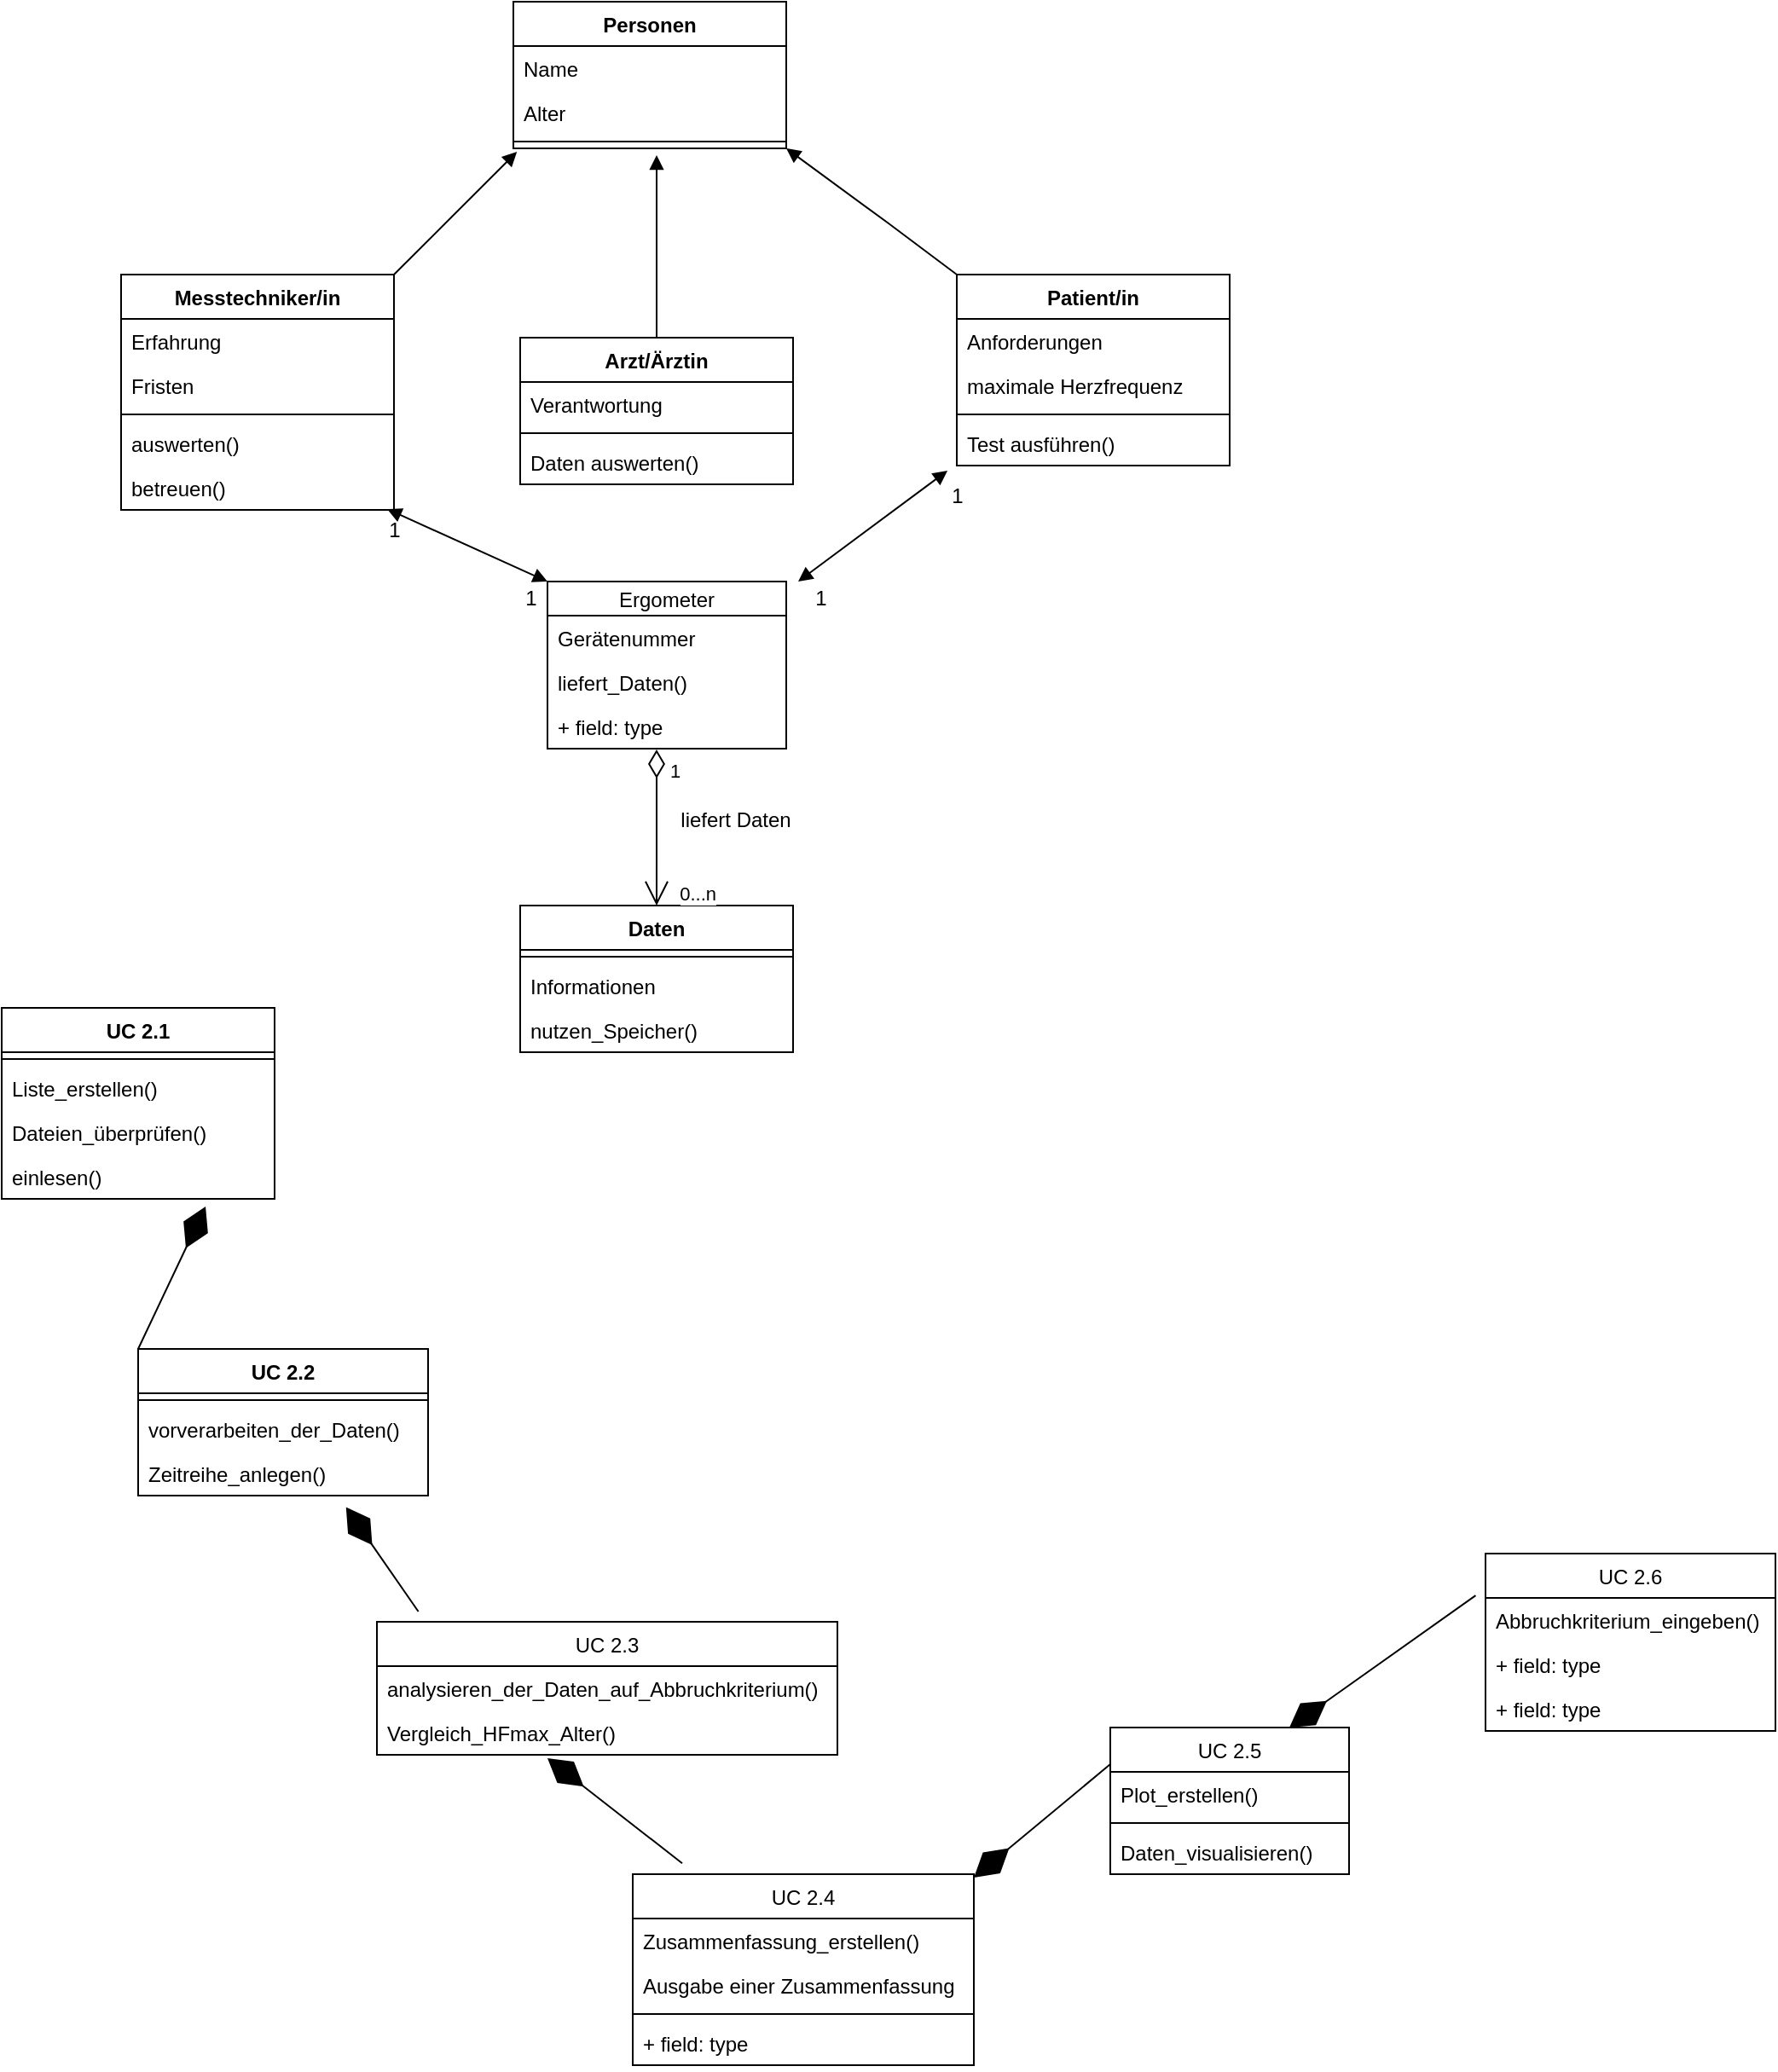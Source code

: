 <mxfile version="17.4.0" type="github">
  <diagram id="swfV8oJz9bNRTuYWVmhN" name="Page-1">
    <mxGraphModel dx="1024" dy="736" grid="1" gridSize="10" guides="1" tooltips="1" connect="1" arrows="1" fold="1" page="1" pageScale="1" pageWidth="827" pageHeight="1169" math="0" shadow="0">
      <root>
        <mxCell id="0" />
        <mxCell id="1" parent="0" />
        <mxCell id="AlglJK2JogA8gRLeqNJN-10" value="Daten" style="swimlane;fontStyle=1;align=center;verticalAlign=top;childLayout=stackLayout;horizontal=1;startSize=26;horizontalStack=0;resizeParent=1;resizeParentMax=0;resizeLast=0;collapsible=1;marginBottom=0;labelBackgroundColor=#ffffff;" vertex="1" parent="1">
          <mxGeometry x="334" y="560" width="160" height="86" as="geometry" />
        </mxCell>
        <mxCell id="AlglJK2JogA8gRLeqNJN-12" value="" style="line;strokeWidth=1;fillColor=none;align=left;verticalAlign=middle;spacingTop=-1;spacingLeft=3;spacingRight=3;rotatable=0;labelPosition=right;points=[];portConstraint=eastwest;labelBackgroundColor=#ffffff;" vertex="1" parent="AlglJK2JogA8gRLeqNJN-10">
          <mxGeometry y="26" width="160" height="8" as="geometry" />
        </mxCell>
        <mxCell id="AlglJK2JogA8gRLeqNJN-39" value="Informationen" style="text;strokeColor=none;fillColor=none;align=left;verticalAlign=top;spacingLeft=4;spacingRight=4;overflow=hidden;rotatable=0;points=[[0,0.5],[1,0.5]];portConstraint=eastwest;labelBackgroundColor=#ffffff;" vertex="1" parent="AlglJK2JogA8gRLeqNJN-10">
          <mxGeometry y="34" width="160" height="26" as="geometry" />
        </mxCell>
        <mxCell id="AlglJK2JogA8gRLeqNJN-13" value="nutzen_Speicher()" style="text;strokeColor=none;fillColor=none;align=left;verticalAlign=top;spacingLeft=4;spacingRight=4;overflow=hidden;rotatable=0;points=[[0,0.5],[1,0.5]];portConstraint=eastwest;labelBackgroundColor=#ffffff;" vertex="1" parent="AlglJK2JogA8gRLeqNJN-10">
          <mxGeometry y="60" width="160" height="26" as="geometry" />
        </mxCell>
        <mxCell id="AlglJK2JogA8gRLeqNJN-14" value="Personen" style="swimlane;fontStyle=1;align=center;verticalAlign=top;childLayout=stackLayout;horizontal=1;startSize=26;horizontalStack=0;resizeParent=1;resizeParentMax=0;resizeLast=0;collapsible=1;marginBottom=0;labelBackgroundColor=#ffffff;" vertex="1" parent="1">
          <mxGeometry x="330" y="30" width="160" height="86" as="geometry" />
        </mxCell>
        <mxCell id="AlglJK2JogA8gRLeqNJN-15" value="Name" style="text;strokeColor=none;fillColor=none;align=left;verticalAlign=top;spacingLeft=4;spacingRight=4;overflow=hidden;rotatable=0;points=[[0,0.5],[1,0.5]];portConstraint=eastwest;labelBackgroundColor=#ffffff;" vertex="1" parent="AlglJK2JogA8gRLeqNJN-14">
          <mxGeometry y="26" width="160" height="26" as="geometry" />
        </mxCell>
        <mxCell id="AlglJK2JogA8gRLeqNJN-32" value="Alter" style="text;strokeColor=none;fillColor=none;align=left;verticalAlign=top;spacingLeft=4;spacingRight=4;overflow=hidden;rotatable=0;points=[[0,0.5],[1,0.5]];portConstraint=eastwest;labelBackgroundColor=#ffffff;" vertex="1" parent="AlglJK2JogA8gRLeqNJN-14">
          <mxGeometry y="52" width="160" height="26" as="geometry" />
        </mxCell>
        <mxCell id="AlglJK2JogA8gRLeqNJN-16" value="" style="line;strokeWidth=1;fillColor=none;align=left;verticalAlign=middle;spacingTop=-1;spacingLeft=3;spacingRight=3;rotatable=0;labelPosition=right;points=[];portConstraint=eastwest;labelBackgroundColor=#ffffff;" vertex="1" parent="AlglJK2JogA8gRLeqNJN-14">
          <mxGeometry y="78" width="160" height="8" as="geometry" />
        </mxCell>
        <mxCell id="AlglJK2JogA8gRLeqNJN-24" value="Messtechniker/in" style="swimlane;fontStyle=1;align=center;verticalAlign=top;childLayout=stackLayout;horizontal=1;startSize=26;horizontalStack=0;resizeParent=1;resizeParentMax=0;resizeLast=0;collapsible=1;marginBottom=0;labelBackgroundColor=#ffffff;" vertex="1" parent="1">
          <mxGeometry x="100" y="190" width="160" height="138" as="geometry" />
        </mxCell>
        <mxCell id="AlglJK2JogA8gRLeqNJN-25" value="Erfahrung" style="text;strokeColor=none;fillColor=none;align=left;verticalAlign=top;spacingLeft=4;spacingRight=4;overflow=hidden;rotatable=0;points=[[0,0.5],[1,0.5]];portConstraint=eastwest;labelBackgroundColor=#ffffff;" vertex="1" parent="AlglJK2JogA8gRLeqNJN-24">
          <mxGeometry y="26" width="160" height="26" as="geometry" />
        </mxCell>
        <mxCell id="AlglJK2JogA8gRLeqNJN-38" value="Fristen" style="text;strokeColor=none;fillColor=none;align=left;verticalAlign=top;spacingLeft=4;spacingRight=4;overflow=hidden;rotatable=0;points=[[0,0.5],[1,0.5]];portConstraint=eastwest;labelBackgroundColor=#ffffff;" vertex="1" parent="AlglJK2JogA8gRLeqNJN-24">
          <mxGeometry y="52" width="160" height="26" as="geometry" />
        </mxCell>
        <mxCell id="AlglJK2JogA8gRLeqNJN-26" value="" style="line;strokeWidth=1;fillColor=none;align=left;verticalAlign=middle;spacingTop=-1;spacingLeft=3;spacingRight=3;rotatable=0;labelPosition=right;points=[];portConstraint=eastwest;labelBackgroundColor=#ffffff;" vertex="1" parent="AlglJK2JogA8gRLeqNJN-24">
          <mxGeometry y="78" width="160" height="8" as="geometry" />
        </mxCell>
        <mxCell id="AlglJK2JogA8gRLeqNJN-37" value="auswerten()" style="text;strokeColor=none;fillColor=none;align=left;verticalAlign=top;spacingLeft=4;spacingRight=4;overflow=hidden;rotatable=0;points=[[0,0.5],[1,0.5]];portConstraint=eastwest;labelBackgroundColor=#ffffff;" vertex="1" parent="AlglJK2JogA8gRLeqNJN-24">
          <mxGeometry y="86" width="160" height="26" as="geometry" />
        </mxCell>
        <mxCell id="AlglJK2JogA8gRLeqNJN-36" value="betreuen()" style="text;strokeColor=none;fillColor=none;align=left;verticalAlign=top;spacingLeft=4;spacingRight=4;overflow=hidden;rotatable=0;points=[[0,0.5],[1,0.5]];portConstraint=eastwest;labelBackgroundColor=#ffffff;" vertex="1" parent="AlglJK2JogA8gRLeqNJN-24">
          <mxGeometry y="112" width="160" height="26" as="geometry" />
        </mxCell>
        <mxCell id="AlglJK2JogA8gRLeqNJN-28" value="Patient/in" style="swimlane;fontStyle=1;align=center;verticalAlign=top;childLayout=stackLayout;horizontal=1;startSize=26;horizontalStack=0;resizeParent=1;resizeParentMax=0;resizeLast=0;collapsible=1;marginBottom=0;labelBackgroundColor=#ffffff;" vertex="1" parent="1">
          <mxGeometry x="590" y="190" width="160" height="112" as="geometry" />
        </mxCell>
        <mxCell id="AlglJK2JogA8gRLeqNJN-35" value="Anforderungen" style="text;strokeColor=none;fillColor=none;align=left;verticalAlign=top;spacingLeft=4;spacingRight=4;overflow=hidden;rotatable=0;points=[[0,0.5],[1,0.5]];portConstraint=eastwest;labelBackgroundColor=#ffffff;" vertex="1" parent="AlglJK2JogA8gRLeqNJN-28">
          <mxGeometry y="26" width="160" height="26" as="geometry" />
        </mxCell>
        <mxCell id="AlglJK2JogA8gRLeqNJN-29" value="maximale Herzfrequenz" style="text;strokeColor=none;fillColor=none;align=left;verticalAlign=top;spacingLeft=4;spacingRight=4;overflow=hidden;rotatable=0;points=[[0,0.5],[1,0.5]];portConstraint=eastwest;labelBackgroundColor=#ffffff;" vertex="1" parent="AlglJK2JogA8gRLeqNJN-28">
          <mxGeometry y="52" width="160" height="26" as="geometry" />
        </mxCell>
        <mxCell id="AlglJK2JogA8gRLeqNJN-30" value="" style="line;strokeWidth=1;fillColor=none;align=left;verticalAlign=middle;spacingTop=-1;spacingLeft=3;spacingRight=3;rotatable=0;labelPosition=right;points=[];portConstraint=eastwest;labelBackgroundColor=#ffffff;" vertex="1" parent="AlglJK2JogA8gRLeqNJN-28">
          <mxGeometry y="78" width="160" height="8" as="geometry" />
        </mxCell>
        <mxCell id="AlglJK2JogA8gRLeqNJN-31" value="Test ausführen()" style="text;strokeColor=none;fillColor=none;align=left;verticalAlign=top;spacingLeft=4;spacingRight=4;overflow=hidden;rotatable=0;points=[[0,0.5],[1,0.5]];portConstraint=eastwest;labelBackgroundColor=#ffffff;" vertex="1" parent="AlglJK2JogA8gRLeqNJN-28">
          <mxGeometry y="86" width="160" height="26" as="geometry" />
        </mxCell>
        <mxCell id="AlglJK2JogA8gRLeqNJN-43" value="" style="html=1;verticalAlign=bottom;endArrow=block;rounded=0;entryX=1;entryY=1;entryDx=0;entryDy=0;" edge="1" parent="1" target="AlglJK2JogA8gRLeqNJN-14">
          <mxGeometry x="-1" y="-125" width="80" relative="1" as="geometry">
            <mxPoint x="590" y="190" as="sourcePoint" />
            <mxPoint x="492.08" y="144.496" as="targetPoint" />
            <Array as="points">
              <mxPoint x="550" y="160" />
            </Array>
            <mxPoint x="7" y="3" as="offset" />
          </mxGeometry>
        </mxCell>
        <mxCell id="AlglJK2JogA8gRLeqNJN-44" value="" style="html=1;verticalAlign=bottom;endArrow=block;rounded=0;exitX=1;exitY=0;exitDx=0;exitDy=0;entryX=0.013;entryY=1.25;entryDx=0;entryDy=0;entryPerimeter=0;" edge="1" parent="1" source="AlglJK2JogA8gRLeqNJN-24" target="AlglJK2JogA8gRLeqNJN-16">
          <mxGeometry x="-1" y="142" width="80" relative="1" as="geometry">
            <mxPoint x="370" y="320" as="sourcePoint" />
            <mxPoint x="360" y="120" as="targetPoint" />
            <Array as="points" />
            <mxPoint x="-12" y="8" as="offset" />
          </mxGeometry>
        </mxCell>
        <mxCell id="AlglJK2JogA8gRLeqNJN-49" value="Arzt/Ärztin" style="swimlane;fontStyle=1;align=center;verticalAlign=top;childLayout=stackLayout;horizontal=1;startSize=26;horizontalStack=0;resizeParent=1;resizeParentMax=0;resizeLast=0;collapsible=1;marginBottom=0;labelBackgroundColor=#ffffff;" vertex="1" parent="1">
          <mxGeometry x="334" y="227" width="160" height="86" as="geometry" />
        </mxCell>
        <mxCell id="AlglJK2JogA8gRLeqNJN-50" value="Verantwortung" style="text;strokeColor=none;fillColor=none;align=left;verticalAlign=top;spacingLeft=4;spacingRight=4;overflow=hidden;rotatable=0;points=[[0,0.5],[1,0.5]];portConstraint=eastwest;labelBackgroundColor=#ffffff;" vertex="1" parent="AlglJK2JogA8gRLeqNJN-49">
          <mxGeometry y="26" width="160" height="26" as="geometry" />
        </mxCell>
        <mxCell id="AlglJK2JogA8gRLeqNJN-51" value="" style="line;strokeWidth=1;fillColor=none;align=left;verticalAlign=middle;spacingTop=-1;spacingLeft=3;spacingRight=3;rotatable=0;labelPosition=right;points=[];portConstraint=eastwest;labelBackgroundColor=#ffffff;" vertex="1" parent="AlglJK2JogA8gRLeqNJN-49">
          <mxGeometry y="52" width="160" height="8" as="geometry" />
        </mxCell>
        <mxCell id="AlglJK2JogA8gRLeqNJN-52" value="Daten auswerten()" style="text;strokeColor=none;fillColor=none;align=left;verticalAlign=top;spacingLeft=4;spacingRight=4;overflow=hidden;rotatable=0;points=[[0,0.5],[1,0.5]];portConstraint=eastwest;labelBackgroundColor=#ffffff;" vertex="1" parent="AlglJK2JogA8gRLeqNJN-49">
          <mxGeometry y="60" width="160" height="26" as="geometry" />
        </mxCell>
        <mxCell id="AlglJK2JogA8gRLeqNJN-53" value="" style="html=1;verticalAlign=bottom;endArrow=block;rounded=0;exitX=0.5;exitY=0;exitDx=0;exitDy=0;" edge="1" parent="1" source="AlglJK2JogA8gRLeqNJN-49">
          <mxGeometry x="1" y="-292" width="80" relative="1" as="geometry">
            <mxPoint x="380" y="190" as="sourcePoint" />
            <mxPoint x="414" y="120" as="targetPoint" />
            <mxPoint x="-6" y="-56" as="offset" />
          </mxGeometry>
        </mxCell>
        <mxCell id="AlglJK2JogA8gRLeqNJN-54" value="UC 2.1" style="swimlane;fontStyle=1;align=center;verticalAlign=top;childLayout=stackLayout;horizontal=1;startSize=26;horizontalStack=0;resizeParent=1;resizeParentMax=0;resizeLast=0;collapsible=1;marginBottom=0;labelBackgroundColor=#ffffff;" vertex="1" parent="1">
          <mxGeometry x="30" y="620" width="160" height="112" as="geometry" />
        </mxCell>
        <mxCell id="AlglJK2JogA8gRLeqNJN-56" value="" style="line;strokeWidth=1;fillColor=none;align=left;verticalAlign=middle;spacingTop=-1;spacingLeft=3;spacingRight=3;rotatable=0;labelPosition=right;points=[];portConstraint=eastwest;labelBackgroundColor=#ffffff;" vertex="1" parent="AlglJK2JogA8gRLeqNJN-54">
          <mxGeometry y="26" width="160" height="8" as="geometry" />
        </mxCell>
        <mxCell id="AlglJK2JogA8gRLeqNJN-58" value="Liste_erstellen()" style="text;strokeColor=none;fillColor=none;align=left;verticalAlign=top;spacingLeft=4;spacingRight=4;overflow=hidden;rotatable=0;points=[[0,0.5],[1,0.5]];portConstraint=eastwest;labelBackgroundColor=#ffffff;" vertex="1" parent="AlglJK2JogA8gRLeqNJN-54">
          <mxGeometry y="34" width="160" height="26" as="geometry" />
        </mxCell>
        <mxCell id="AlglJK2JogA8gRLeqNJN-59" value="Dateien_überprüfen()" style="text;strokeColor=none;fillColor=none;align=left;verticalAlign=top;spacingLeft=4;spacingRight=4;overflow=hidden;rotatable=0;points=[[0,0.5],[1,0.5]];portConstraint=eastwest;labelBackgroundColor=#ffffff;" vertex="1" parent="AlglJK2JogA8gRLeqNJN-54">
          <mxGeometry y="60" width="160" height="26" as="geometry" />
        </mxCell>
        <mxCell id="AlglJK2JogA8gRLeqNJN-57" value="einlesen()" style="text;strokeColor=none;fillColor=none;align=left;verticalAlign=top;spacingLeft=4;spacingRight=4;overflow=hidden;rotatable=0;points=[[0,0.5],[1,0.5]];portConstraint=eastwest;labelBackgroundColor=#ffffff;" vertex="1" parent="AlglJK2JogA8gRLeqNJN-54">
          <mxGeometry y="86" width="160" height="26" as="geometry" />
        </mxCell>
        <mxCell id="AlglJK2JogA8gRLeqNJN-60" value="UC 2.2" style="swimlane;fontStyle=1;align=center;verticalAlign=top;childLayout=stackLayout;horizontal=1;startSize=26;horizontalStack=0;resizeParent=1;resizeParentMax=0;resizeLast=0;collapsible=1;marginBottom=0;labelBackgroundColor=#ffffff;" vertex="1" parent="1">
          <mxGeometry x="110" y="820" width="170" height="86" as="geometry" />
        </mxCell>
        <mxCell id="AlglJK2JogA8gRLeqNJN-62" value="" style="line;strokeWidth=1;fillColor=none;align=left;verticalAlign=middle;spacingTop=-1;spacingLeft=3;spacingRight=3;rotatable=0;labelPosition=right;points=[];portConstraint=eastwest;labelBackgroundColor=#ffffff;" vertex="1" parent="AlglJK2JogA8gRLeqNJN-60">
          <mxGeometry y="26" width="170" height="8" as="geometry" />
        </mxCell>
        <mxCell id="AlglJK2JogA8gRLeqNJN-63" value="vorverarbeiten_der_Daten()" style="text;strokeColor=none;fillColor=none;align=left;verticalAlign=top;spacingLeft=4;spacingRight=4;overflow=hidden;rotatable=0;points=[[0,0.5],[1,0.5]];portConstraint=eastwest;labelBackgroundColor=#ffffff;" vertex="1" parent="AlglJK2JogA8gRLeqNJN-60">
          <mxGeometry y="34" width="170" height="26" as="geometry" />
        </mxCell>
        <mxCell id="AlglJK2JogA8gRLeqNJN-64" value="Zeitreihe_anlegen()" style="text;strokeColor=none;fillColor=none;align=left;verticalAlign=top;spacingLeft=4;spacingRight=4;overflow=hidden;rotatable=0;points=[[0,0.5],[1,0.5]];portConstraint=eastwest;labelBackgroundColor=#ffffff;" vertex="1" parent="AlglJK2JogA8gRLeqNJN-60">
          <mxGeometry y="60" width="170" height="26" as="geometry" />
        </mxCell>
        <mxCell id="AlglJK2JogA8gRLeqNJN-68" value="UC 2.3" style="swimlane;fontStyle=0;childLayout=stackLayout;horizontal=1;startSize=26;fillColor=none;horizontalStack=0;resizeParent=1;resizeParentMax=0;resizeLast=0;collapsible=1;marginBottom=0;labelBackgroundColor=#ffffff;" vertex="1" parent="1">
          <mxGeometry x="250" y="980" width="270" height="78" as="geometry" />
        </mxCell>
        <mxCell id="AlglJK2JogA8gRLeqNJN-69" value="analysieren_der_Daten_auf_Abbruchkriterium()" style="text;strokeColor=none;fillColor=none;align=left;verticalAlign=top;spacingLeft=4;spacingRight=4;overflow=hidden;rotatable=0;points=[[0,0.5],[1,0.5]];portConstraint=eastwest;labelBackgroundColor=#ffffff;" vertex="1" parent="AlglJK2JogA8gRLeqNJN-68">
          <mxGeometry y="26" width="270" height="26" as="geometry" />
        </mxCell>
        <mxCell id="AlglJK2JogA8gRLeqNJN-70" value="Vergleich_HFmax_Alter()" style="text;strokeColor=none;fillColor=none;align=left;verticalAlign=top;spacingLeft=4;spacingRight=4;overflow=hidden;rotatable=0;points=[[0,0.5],[1,0.5]];portConstraint=eastwest;labelBackgroundColor=#ffffff;" vertex="1" parent="AlglJK2JogA8gRLeqNJN-68">
          <mxGeometry y="52" width="270" height="26" as="geometry" />
        </mxCell>
        <mxCell id="AlglJK2JogA8gRLeqNJN-72" value="Ergometer" style="swimlane;fontStyle=0;childLayout=stackLayout;horizontal=1;startSize=20;fillColor=none;horizontalStack=0;resizeParent=1;resizeParentMax=0;resizeLast=0;collapsible=1;marginBottom=0;labelBackgroundColor=#ffffff;" vertex="1" parent="1">
          <mxGeometry x="350" y="370" width="140" height="98" as="geometry" />
        </mxCell>
        <mxCell id="AlglJK2JogA8gRLeqNJN-73" value="Gerätenummer" style="text;strokeColor=none;fillColor=none;align=left;verticalAlign=top;spacingLeft=4;spacingRight=4;overflow=hidden;rotatable=0;points=[[0,0.5],[1,0.5]];portConstraint=eastwest;labelBackgroundColor=#ffffff;" vertex="1" parent="AlglJK2JogA8gRLeqNJN-72">
          <mxGeometry y="20" width="140" height="26" as="geometry" />
        </mxCell>
        <mxCell id="AlglJK2JogA8gRLeqNJN-74" value="liefert_Daten()" style="text;strokeColor=none;fillColor=none;align=left;verticalAlign=top;spacingLeft=4;spacingRight=4;overflow=hidden;rotatable=0;points=[[0,0.5],[1,0.5]];portConstraint=eastwest;labelBackgroundColor=#ffffff;" vertex="1" parent="AlglJK2JogA8gRLeqNJN-72">
          <mxGeometry y="46" width="140" height="26" as="geometry" />
        </mxCell>
        <mxCell id="AlglJK2JogA8gRLeqNJN-75" value="+ field: type" style="text;strokeColor=none;fillColor=none;align=left;verticalAlign=top;spacingLeft=4;spacingRight=4;overflow=hidden;rotatable=0;points=[[0,0.5],[1,0.5]];portConstraint=eastwest;labelBackgroundColor=#ffffff;" vertex="1" parent="AlglJK2JogA8gRLeqNJN-72">
          <mxGeometry y="72" width="140" height="26" as="geometry" />
        </mxCell>
        <mxCell id="AlglJK2JogA8gRLeqNJN-79" value="" style="endArrow=diamondThin;endFill=1;endSize=24;html=1;rounded=0;exitX=0;exitY=0;exitDx=0;exitDy=0;entryX=0.747;entryY=1.173;entryDx=0;entryDy=0;entryPerimeter=0;" edge="1" parent="1" source="AlglJK2JogA8gRLeqNJN-60" target="AlglJK2JogA8gRLeqNJN-57">
          <mxGeometry width="160" relative="1" as="geometry">
            <mxPoint x="240" y="720" as="sourcePoint" />
            <mxPoint x="400" y="720" as="targetPoint" />
          </mxGeometry>
        </mxCell>
        <mxCell id="AlglJK2JogA8gRLeqNJN-81" value="" style="endArrow=open;html=1;endSize=12;startArrow=diamondThin;startSize=14;startFill=0;edgeStyle=orthogonalEdgeStyle;rounded=0;entryX=0.5;entryY=0;entryDx=0;entryDy=0;exitX=0.457;exitY=1.019;exitDx=0;exitDy=0;exitPerimeter=0;" edge="1" parent="1" source="AlglJK2JogA8gRLeqNJN-75" target="AlglJK2JogA8gRLeqNJN-10">
          <mxGeometry relative="1" as="geometry">
            <mxPoint x="330" y="420" as="sourcePoint" />
            <mxPoint x="490" y="420" as="targetPoint" />
          </mxGeometry>
        </mxCell>
        <mxCell id="AlglJK2JogA8gRLeqNJN-82" value="1" style="edgeLabel;resizable=0;html=1;align=left;verticalAlign=top;labelBackgroundColor=#ffffff;" connectable="0" vertex="1" parent="AlglJK2JogA8gRLeqNJN-81">
          <mxGeometry x="-1" relative="1" as="geometry">
            <mxPoint x="6" as="offset" />
          </mxGeometry>
        </mxCell>
        <mxCell id="AlglJK2JogA8gRLeqNJN-83" value="0...n" style="edgeLabel;resizable=0;html=1;align=right;verticalAlign=top;labelBackgroundColor=#ffffff;" connectable="0" vertex="1" parent="AlglJK2JogA8gRLeqNJN-81">
          <mxGeometry x="1" relative="1" as="geometry">
            <mxPoint x="36" y="-20" as="offset" />
          </mxGeometry>
        </mxCell>
        <mxCell id="AlglJK2JogA8gRLeqNJN-85" value="liefert Daten" style="text;html=1;align=center;verticalAlign=middle;resizable=0;points=[];autosize=1;strokeColor=none;fillColor=none;" vertex="1" parent="1">
          <mxGeometry x="420" y="500" width="80" height="20" as="geometry" />
        </mxCell>
        <mxCell id="AlglJK2JogA8gRLeqNJN-86" value="UC 2.4" style="swimlane;fontStyle=0;childLayout=stackLayout;horizontal=1;startSize=26;fillColor=none;horizontalStack=0;resizeParent=1;resizeParentMax=0;resizeLast=0;collapsible=1;marginBottom=0;labelBackgroundColor=#ffffff;" vertex="1" parent="1">
          <mxGeometry x="400" y="1128" width="200" height="112" as="geometry" />
        </mxCell>
        <mxCell id="AlglJK2JogA8gRLeqNJN-87" value="Zusammenfassung_erstellen()" style="text;strokeColor=none;fillColor=none;align=left;verticalAlign=top;spacingLeft=4;spacingRight=4;overflow=hidden;rotatable=0;points=[[0,0.5],[1,0.5]];portConstraint=eastwest;labelBackgroundColor=#ffffff;" vertex="1" parent="AlglJK2JogA8gRLeqNJN-86">
          <mxGeometry y="26" width="200" height="26" as="geometry" />
        </mxCell>
        <mxCell id="AlglJK2JogA8gRLeqNJN-88" value="Ausgabe einer Zusammenfassung" style="text;strokeColor=none;fillColor=none;align=left;verticalAlign=top;spacingLeft=4;spacingRight=4;overflow=hidden;rotatable=0;points=[[0,0.5],[1,0.5]];portConstraint=eastwest;labelBackgroundColor=#ffffff;" vertex="1" parent="AlglJK2JogA8gRLeqNJN-86">
          <mxGeometry y="52" width="200" height="26" as="geometry" />
        </mxCell>
        <mxCell id="AlglJK2JogA8gRLeqNJN-100" value="" style="line;strokeWidth=1;fillColor=none;align=left;verticalAlign=middle;spacingTop=-1;spacingLeft=3;spacingRight=3;rotatable=0;labelPosition=right;points=[];portConstraint=eastwest;labelBackgroundColor=#ffffff;" vertex="1" parent="AlglJK2JogA8gRLeqNJN-86">
          <mxGeometry y="78" width="200" height="8" as="geometry" />
        </mxCell>
        <mxCell id="AlglJK2JogA8gRLeqNJN-89" value="+ field: type" style="text;strokeColor=none;fillColor=none;align=left;verticalAlign=top;spacingLeft=4;spacingRight=4;overflow=hidden;rotatable=0;points=[[0,0.5],[1,0.5]];portConstraint=eastwest;labelBackgroundColor=#ffffff;" vertex="1" parent="AlglJK2JogA8gRLeqNJN-86">
          <mxGeometry y="86" width="200" height="26" as="geometry" />
        </mxCell>
        <mxCell id="AlglJK2JogA8gRLeqNJN-90" value="" style="endArrow=block;startArrow=block;endFill=1;startFill=1;html=1;rounded=0;exitX=0.975;exitY=0.981;exitDx=0;exitDy=0;exitPerimeter=0;" edge="1" parent="1" source="AlglJK2JogA8gRLeqNJN-36">
          <mxGeometry width="160" relative="1" as="geometry">
            <mxPoint x="330" y="420" as="sourcePoint" />
            <mxPoint x="350" y="370" as="targetPoint" />
          </mxGeometry>
        </mxCell>
        <mxCell id="AlglJK2JogA8gRLeqNJN-91" value="1" style="text;html=1;align=center;verticalAlign=middle;resizable=0;points=[];autosize=1;strokeColor=none;fillColor=none;" vertex="1" parent="1">
          <mxGeometry x="250" y="330" width="20" height="20" as="geometry" />
        </mxCell>
        <mxCell id="AlglJK2JogA8gRLeqNJN-92" value="1" style="text;html=1;align=center;verticalAlign=middle;resizable=0;points=[];autosize=1;strokeColor=none;fillColor=none;" vertex="1" parent="1">
          <mxGeometry x="330" y="370" width="20" height="20" as="geometry" />
        </mxCell>
        <mxCell id="AlglJK2JogA8gRLeqNJN-93" value="" style="endArrow=block;startArrow=block;endFill=1;startFill=1;html=1;rounded=0;exitX=-0.034;exitY=1.115;exitDx=0;exitDy=0;exitPerimeter=0;entryX=1.05;entryY=0;entryDx=0;entryDy=0;entryPerimeter=0;" edge="1" parent="1" source="AlglJK2JogA8gRLeqNJN-31" target="AlglJK2JogA8gRLeqNJN-72">
          <mxGeometry width="160" relative="1" as="geometry">
            <mxPoint x="610" y="390" as="sourcePoint" />
            <mxPoint x="770" y="390" as="targetPoint" />
          </mxGeometry>
        </mxCell>
        <mxCell id="AlglJK2JogA8gRLeqNJN-94" value="1" style="text;html=1;align=center;verticalAlign=middle;resizable=0;points=[];autosize=1;strokeColor=none;fillColor=none;" vertex="1" parent="1">
          <mxGeometry x="500" y="370" width="20" height="20" as="geometry" />
        </mxCell>
        <mxCell id="AlglJK2JogA8gRLeqNJN-95" value="1" style="text;html=1;align=center;verticalAlign=middle;resizable=0;points=[];autosize=1;strokeColor=none;fillColor=none;" vertex="1" parent="1">
          <mxGeometry x="580" y="310" width="20" height="20" as="geometry" />
        </mxCell>
        <mxCell id="AlglJK2JogA8gRLeqNJN-96" value="UC 2.5" style="swimlane;fontStyle=0;childLayout=stackLayout;horizontal=1;startSize=26;fillColor=none;horizontalStack=0;resizeParent=1;resizeParentMax=0;resizeLast=0;collapsible=1;marginBottom=0;labelBackgroundColor=#ffffff;" vertex="1" parent="1">
          <mxGeometry x="680" y="1042" width="140" height="86" as="geometry" />
        </mxCell>
        <mxCell id="AlglJK2JogA8gRLeqNJN-97" value="Plot_erstellen()" style="text;strokeColor=none;fillColor=none;align=left;verticalAlign=top;spacingLeft=4;spacingRight=4;overflow=hidden;rotatable=0;points=[[0,0.5],[1,0.5]];portConstraint=eastwest;labelBackgroundColor=#ffffff;" vertex="1" parent="AlglJK2JogA8gRLeqNJN-96">
          <mxGeometry y="26" width="140" height="26" as="geometry" />
        </mxCell>
        <mxCell id="AlglJK2JogA8gRLeqNJN-101" value="" style="line;strokeWidth=1;fillColor=none;align=left;verticalAlign=middle;spacingTop=-1;spacingLeft=3;spacingRight=3;rotatable=0;labelPosition=right;points=[];portConstraint=eastwest;labelBackgroundColor=#ffffff;" vertex="1" parent="AlglJK2JogA8gRLeqNJN-96">
          <mxGeometry y="52" width="140" height="8" as="geometry" />
        </mxCell>
        <mxCell id="AlglJK2JogA8gRLeqNJN-98" value="Daten_visualisieren()" style="text;strokeColor=none;fillColor=none;align=left;verticalAlign=top;spacingLeft=4;spacingRight=4;overflow=hidden;rotatable=0;points=[[0,0.5],[1,0.5]];portConstraint=eastwest;labelBackgroundColor=#ffffff;" vertex="1" parent="AlglJK2JogA8gRLeqNJN-96">
          <mxGeometry y="60" width="140" height="26" as="geometry" />
        </mxCell>
        <mxCell id="AlglJK2JogA8gRLeqNJN-102" value="UC 2.6" style="swimlane;fontStyle=0;childLayout=stackLayout;horizontal=1;startSize=26;fillColor=none;horizontalStack=0;resizeParent=1;resizeParentMax=0;resizeLast=0;collapsible=1;marginBottom=0;labelBackgroundColor=#ffffff;" vertex="1" parent="1">
          <mxGeometry x="900" y="940" width="170" height="104" as="geometry" />
        </mxCell>
        <mxCell id="AlglJK2JogA8gRLeqNJN-103" value="Abbruchkriterium_eingeben()" style="text;strokeColor=none;fillColor=none;align=left;verticalAlign=top;spacingLeft=4;spacingRight=4;overflow=hidden;rotatable=0;points=[[0,0.5],[1,0.5]];portConstraint=eastwest;labelBackgroundColor=#ffffff;" vertex="1" parent="AlglJK2JogA8gRLeqNJN-102">
          <mxGeometry y="26" width="170" height="26" as="geometry" />
        </mxCell>
        <mxCell id="AlglJK2JogA8gRLeqNJN-104" value="+ field: type" style="text;strokeColor=none;fillColor=none;align=left;verticalAlign=top;spacingLeft=4;spacingRight=4;overflow=hidden;rotatable=0;points=[[0,0.5],[1,0.5]];portConstraint=eastwest;labelBackgroundColor=#ffffff;" vertex="1" parent="AlglJK2JogA8gRLeqNJN-102">
          <mxGeometry y="52" width="170" height="26" as="geometry" />
        </mxCell>
        <mxCell id="AlglJK2JogA8gRLeqNJN-105" value="+ field: type" style="text;strokeColor=none;fillColor=none;align=left;verticalAlign=top;spacingLeft=4;spacingRight=4;overflow=hidden;rotatable=0;points=[[0,0.5],[1,0.5]];portConstraint=eastwest;labelBackgroundColor=#ffffff;" vertex="1" parent="AlglJK2JogA8gRLeqNJN-102">
          <mxGeometry y="78" width="170" height="26" as="geometry" />
        </mxCell>
        <mxCell id="AlglJK2JogA8gRLeqNJN-110" value="" style="endArrow=diamondThin;endFill=1;endSize=24;html=1;rounded=0;entryX=0.717;entryY=1.262;entryDx=0;entryDy=0;entryPerimeter=0;exitX=0.09;exitY=-0.077;exitDx=0;exitDy=0;exitPerimeter=0;" edge="1" parent="1" source="AlglJK2JogA8gRLeqNJN-68" target="AlglJK2JogA8gRLeqNJN-64">
          <mxGeometry width="160" relative="1" as="geometry">
            <mxPoint x="20" y="960" as="sourcePoint" />
            <mxPoint x="180" y="960" as="targetPoint" />
          </mxGeometry>
        </mxCell>
        <mxCell id="AlglJK2JogA8gRLeqNJN-111" value="" style="endArrow=diamondThin;endFill=1;endSize=24;html=1;rounded=0;exitX=0.145;exitY=-0.057;exitDx=0;exitDy=0;exitPerimeter=0;" edge="1" parent="1" source="AlglJK2JogA8gRLeqNJN-86">
          <mxGeometry width="160" relative="1" as="geometry">
            <mxPoint x="130" y="1168" as="sourcePoint" />
            <mxPoint x="350" y="1060" as="targetPoint" />
          </mxGeometry>
        </mxCell>
        <mxCell id="AlglJK2JogA8gRLeqNJN-114" value="" style="endArrow=diamondThin;endFill=1;endSize=24;html=1;rounded=0;exitX=0;exitY=0.25;exitDx=0;exitDy=0;" edge="1" parent="1" source="AlglJK2JogA8gRLeqNJN-96">
          <mxGeometry width="160" relative="1" as="geometry">
            <mxPoint x="650" y="1080" as="sourcePoint" />
            <mxPoint x="600" y="1130" as="targetPoint" />
          </mxGeometry>
        </mxCell>
        <mxCell id="AlglJK2JogA8gRLeqNJN-116" value="" style="endArrow=diamondThin;endFill=1;endSize=24;html=1;rounded=0;entryX=0.75;entryY=0;entryDx=0;entryDy=0;exitX=-0.034;exitY=-0.054;exitDx=0;exitDy=0;exitPerimeter=0;" edge="1" parent="1" source="AlglJK2JogA8gRLeqNJN-103" target="AlglJK2JogA8gRLeqNJN-96">
          <mxGeometry width="160" relative="1" as="geometry">
            <mxPoint x="820" y="862.41" as="sourcePoint" />
            <mxPoint x="980" y="862.41" as="targetPoint" />
          </mxGeometry>
        </mxCell>
      </root>
    </mxGraphModel>
  </diagram>
</mxfile>
